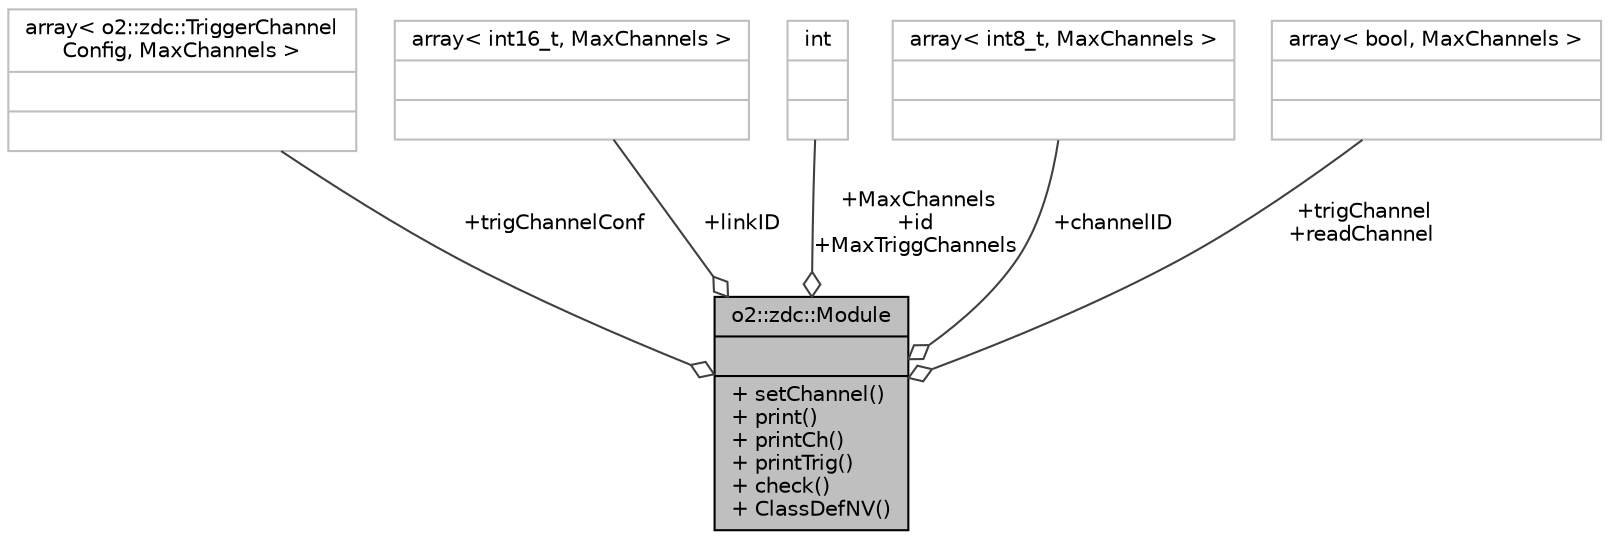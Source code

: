 digraph "o2::zdc::Module"
{
 // INTERACTIVE_SVG=YES
  bgcolor="transparent";
  edge [fontname="Helvetica",fontsize="10",labelfontname="Helvetica",labelfontsize="10"];
  node [fontname="Helvetica",fontsize="10",shape=record];
  Node1 [label="{o2::zdc::Module\n||+ setChannel()\l+ print()\l+ printCh()\l+ printTrig()\l+ check()\l+ ClassDefNV()\l}",height=0.2,width=0.4,color="black", fillcolor="grey75", style="filled", fontcolor="black"];
  Node2 -> Node1 [color="grey25",fontsize="10",style="solid",label=" +trigChannelConf" ,arrowhead="odiamond",fontname="Helvetica"];
  Node2 [label="{array\< o2::zdc::TriggerChannel\lConfig, MaxChannels \>\n||}",height=0.2,width=0.4,color="grey75"];
  Node3 -> Node1 [color="grey25",fontsize="10",style="solid",label=" +linkID" ,arrowhead="odiamond",fontname="Helvetica"];
  Node3 [label="{array\< int16_t, MaxChannels \>\n||}",height=0.2,width=0.4,color="grey75"];
  Node4 -> Node1 [color="grey25",fontsize="10",style="solid",label=" +MaxChannels\n+id\n+MaxTriggChannels" ,arrowhead="odiamond",fontname="Helvetica"];
  Node4 [label="{int\n||}",height=0.2,width=0.4,color="grey75"];
  Node5 -> Node1 [color="grey25",fontsize="10",style="solid",label=" +channelID" ,arrowhead="odiamond",fontname="Helvetica"];
  Node5 [label="{array\< int8_t, MaxChannels \>\n||}",height=0.2,width=0.4,color="grey75"];
  Node6 -> Node1 [color="grey25",fontsize="10",style="solid",label=" +trigChannel\n+readChannel" ,arrowhead="odiamond",fontname="Helvetica"];
  Node6 [label="{array\< bool, MaxChannels \>\n||}",height=0.2,width=0.4,color="grey75"];
}
